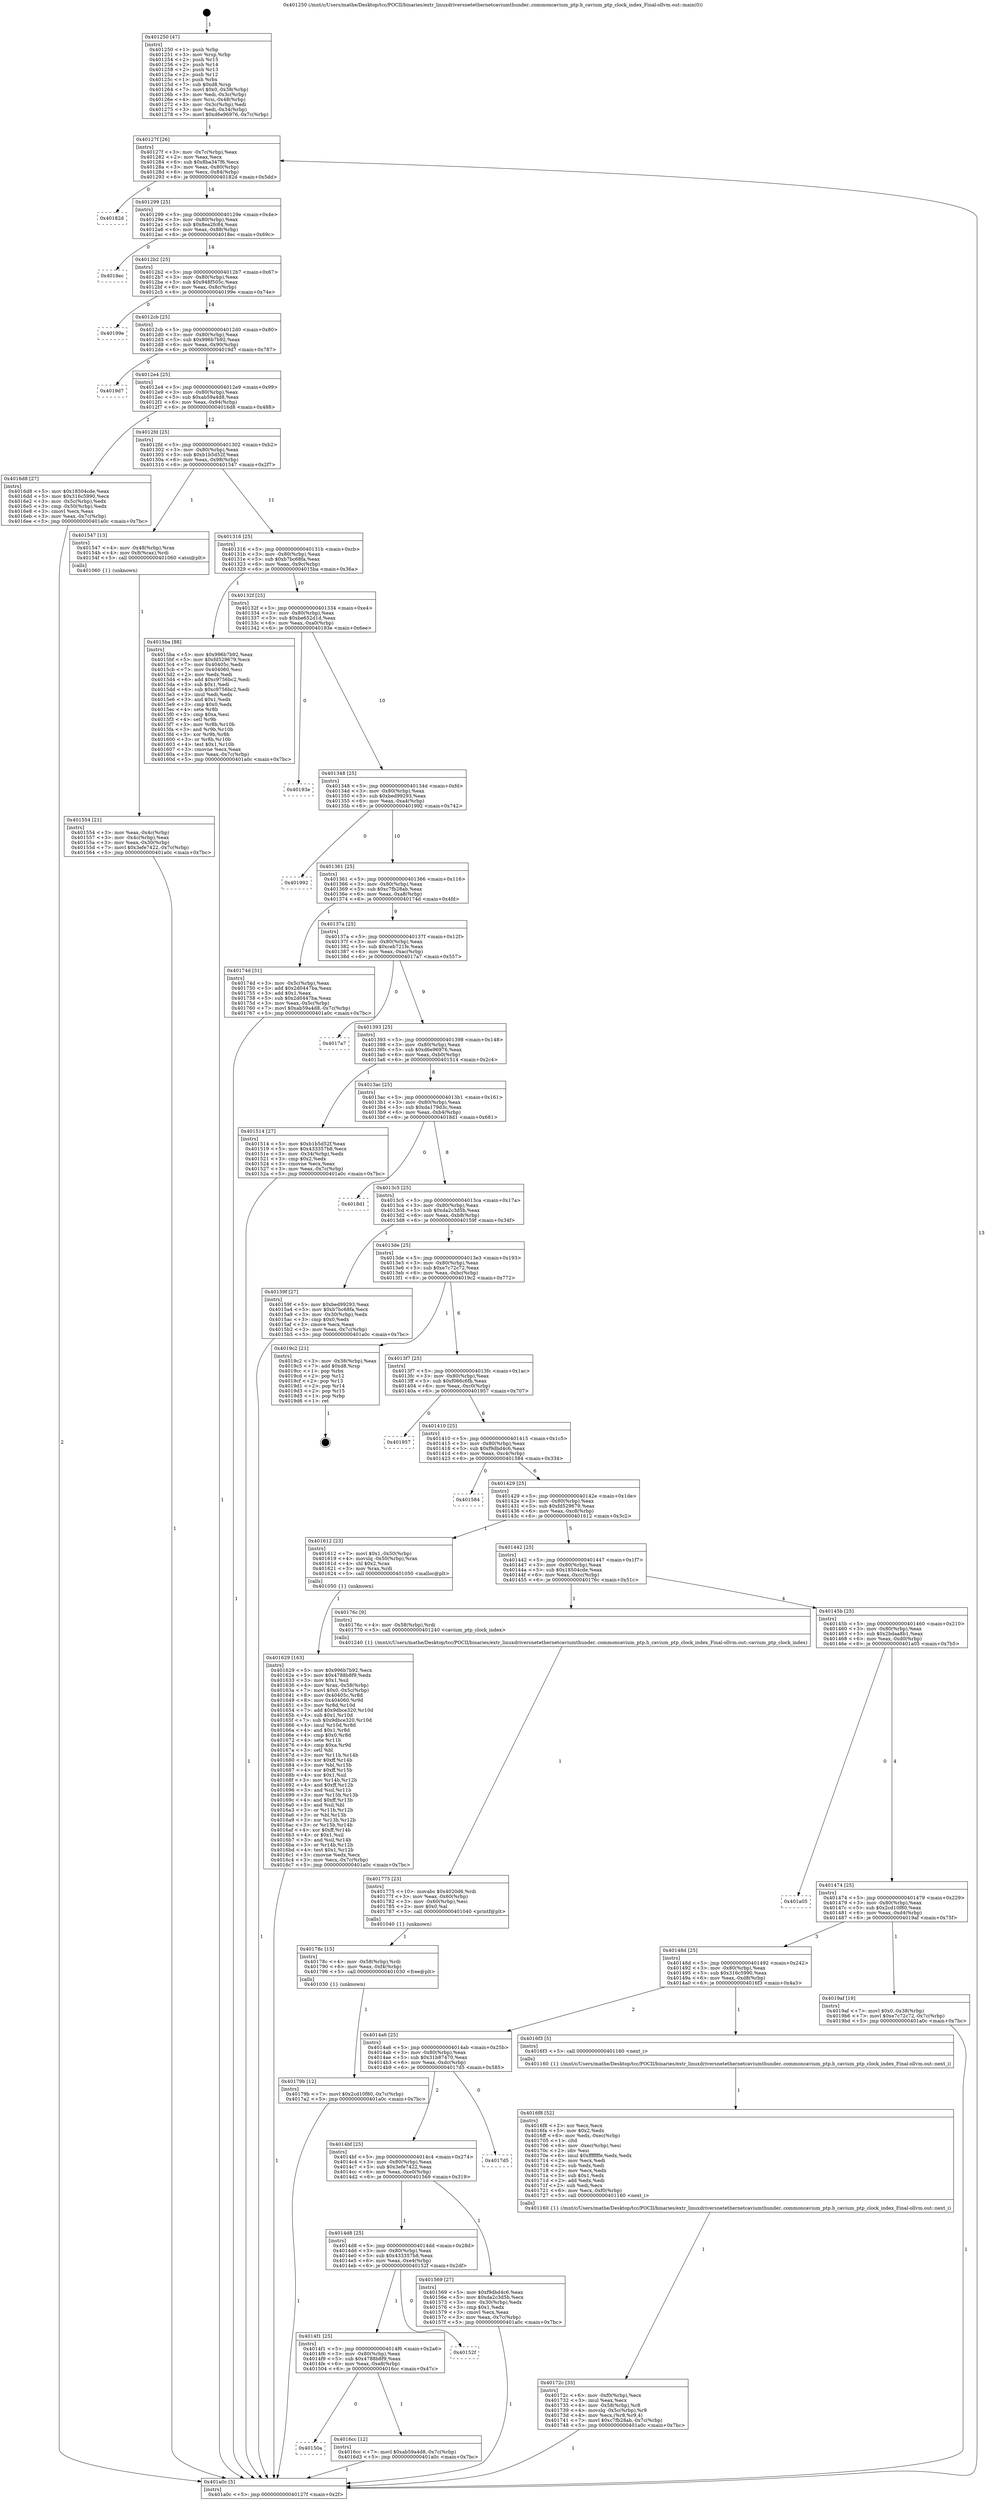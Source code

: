 digraph "0x401250" {
  label = "0x401250 (/mnt/c/Users/mathe/Desktop/tcc/POCII/binaries/extr_linuxdriversnetethernetcaviumthunder..commoncavium_ptp.h_cavium_ptp_clock_index_Final-ollvm.out::main(0))"
  labelloc = "t"
  node[shape=record]

  Entry [label="",width=0.3,height=0.3,shape=circle,fillcolor=black,style=filled]
  "0x40127f" [label="{
     0x40127f [26]\l
     | [instrs]\l
     &nbsp;&nbsp;0x40127f \<+3\>: mov -0x7c(%rbp),%eax\l
     &nbsp;&nbsp;0x401282 \<+2\>: mov %eax,%ecx\l
     &nbsp;&nbsp;0x401284 \<+6\>: sub $0x8ba347f6,%ecx\l
     &nbsp;&nbsp;0x40128a \<+3\>: mov %eax,-0x80(%rbp)\l
     &nbsp;&nbsp;0x40128d \<+6\>: mov %ecx,-0x84(%rbp)\l
     &nbsp;&nbsp;0x401293 \<+6\>: je 000000000040182d \<main+0x5dd\>\l
  }"]
  "0x40182d" [label="{
     0x40182d\l
  }", style=dashed]
  "0x401299" [label="{
     0x401299 [25]\l
     | [instrs]\l
     &nbsp;&nbsp;0x401299 \<+5\>: jmp 000000000040129e \<main+0x4e\>\l
     &nbsp;&nbsp;0x40129e \<+3\>: mov -0x80(%rbp),%eax\l
     &nbsp;&nbsp;0x4012a1 \<+5\>: sub $0x8ea2fc84,%eax\l
     &nbsp;&nbsp;0x4012a6 \<+6\>: mov %eax,-0x88(%rbp)\l
     &nbsp;&nbsp;0x4012ac \<+6\>: je 00000000004018ec \<main+0x69c\>\l
  }"]
  Exit [label="",width=0.3,height=0.3,shape=circle,fillcolor=black,style=filled,peripheries=2]
  "0x4018ec" [label="{
     0x4018ec\l
  }", style=dashed]
  "0x4012b2" [label="{
     0x4012b2 [25]\l
     | [instrs]\l
     &nbsp;&nbsp;0x4012b2 \<+5\>: jmp 00000000004012b7 \<main+0x67\>\l
     &nbsp;&nbsp;0x4012b7 \<+3\>: mov -0x80(%rbp),%eax\l
     &nbsp;&nbsp;0x4012ba \<+5\>: sub $0x948f505c,%eax\l
     &nbsp;&nbsp;0x4012bf \<+6\>: mov %eax,-0x8c(%rbp)\l
     &nbsp;&nbsp;0x4012c5 \<+6\>: je 000000000040199e \<main+0x74e\>\l
  }"]
  "0x40179b" [label="{
     0x40179b [12]\l
     | [instrs]\l
     &nbsp;&nbsp;0x40179b \<+7\>: movl $0x2cd10f80,-0x7c(%rbp)\l
     &nbsp;&nbsp;0x4017a2 \<+5\>: jmp 0000000000401a0c \<main+0x7bc\>\l
  }"]
  "0x40199e" [label="{
     0x40199e\l
  }", style=dashed]
  "0x4012cb" [label="{
     0x4012cb [25]\l
     | [instrs]\l
     &nbsp;&nbsp;0x4012cb \<+5\>: jmp 00000000004012d0 \<main+0x80\>\l
     &nbsp;&nbsp;0x4012d0 \<+3\>: mov -0x80(%rbp),%eax\l
     &nbsp;&nbsp;0x4012d3 \<+5\>: sub $0x996b7b92,%eax\l
     &nbsp;&nbsp;0x4012d8 \<+6\>: mov %eax,-0x90(%rbp)\l
     &nbsp;&nbsp;0x4012de \<+6\>: je 00000000004019d7 \<main+0x787\>\l
  }"]
  "0x40178c" [label="{
     0x40178c [15]\l
     | [instrs]\l
     &nbsp;&nbsp;0x40178c \<+4\>: mov -0x58(%rbp),%rdi\l
     &nbsp;&nbsp;0x401790 \<+6\>: mov %eax,-0xf4(%rbp)\l
     &nbsp;&nbsp;0x401796 \<+5\>: call 0000000000401030 \<free@plt\>\l
     | [calls]\l
     &nbsp;&nbsp;0x401030 \{1\} (unknown)\l
  }"]
  "0x4019d7" [label="{
     0x4019d7\l
  }", style=dashed]
  "0x4012e4" [label="{
     0x4012e4 [25]\l
     | [instrs]\l
     &nbsp;&nbsp;0x4012e4 \<+5\>: jmp 00000000004012e9 \<main+0x99\>\l
     &nbsp;&nbsp;0x4012e9 \<+3\>: mov -0x80(%rbp),%eax\l
     &nbsp;&nbsp;0x4012ec \<+5\>: sub $0xab59a4d8,%eax\l
     &nbsp;&nbsp;0x4012f1 \<+6\>: mov %eax,-0x94(%rbp)\l
     &nbsp;&nbsp;0x4012f7 \<+6\>: je 00000000004016d8 \<main+0x488\>\l
  }"]
  "0x401775" [label="{
     0x401775 [23]\l
     | [instrs]\l
     &nbsp;&nbsp;0x401775 \<+10\>: movabs $0x4020d6,%rdi\l
     &nbsp;&nbsp;0x40177f \<+3\>: mov %eax,-0x60(%rbp)\l
     &nbsp;&nbsp;0x401782 \<+3\>: mov -0x60(%rbp),%esi\l
     &nbsp;&nbsp;0x401785 \<+2\>: mov $0x0,%al\l
     &nbsp;&nbsp;0x401787 \<+5\>: call 0000000000401040 \<printf@plt\>\l
     | [calls]\l
     &nbsp;&nbsp;0x401040 \{1\} (unknown)\l
  }"]
  "0x4016d8" [label="{
     0x4016d8 [27]\l
     | [instrs]\l
     &nbsp;&nbsp;0x4016d8 \<+5\>: mov $0x18504cde,%eax\l
     &nbsp;&nbsp;0x4016dd \<+5\>: mov $0x316c5990,%ecx\l
     &nbsp;&nbsp;0x4016e2 \<+3\>: mov -0x5c(%rbp),%edx\l
     &nbsp;&nbsp;0x4016e5 \<+3\>: cmp -0x50(%rbp),%edx\l
     &nbsp;&nbsp;0x4016e8 \<+3\>: cmovl %ecx,%eax\l
     &nbsp;&nbsp;0x4016eb \<+3\>: mov %eax,-0x7c(%rbp)\l
     &nbsp;&nbsp;0x4016ee \<+5\>: jmp 0000000000401a0c \<main+0x7bc\>\l
  }"]
  "0x4012fd" [label="{
     0x4012fd [25]\l
     | [instrs]\l
     &nbsp;&nbsp;0x4012fd \<+5\>: jmp 0000000000401302 \<main+0xb2\>\l
     &nbsp;&nbsp;0x401302 \<+3\>: mov -0x80(%rbp),%eax\l
     &nbsp;&nbsp;0x401305 \<+5\>: sub $0xb1b5d52f,%eax\l
     &nbsp;&nbsp;0x40130a \<+6\>: mov %eax,-0x98(%rbp)\l
     &nbsp;&nbsp;0x401310 \<+6\>: je 0000000000401547 \<main+0x2f7\>\l
  }"]
  "0x40172c" [label="{
     0x40172c [33]\l
     | [instrs]\l
     &nbsp;&nbsp;0x40172c \<+6\>: mov -0xf0(%rbp),%ecx\l
     &nbsp;&nbsp;0x401732 \<+3\>: imul %eax,%ecx\l
     &nbsp;&nbsp;0x401735 \<+4\>: mov -0x58(%rbp),%r8\l
     &nbsp;&nbsp;0x401739 \<+4\>: movslq -0x5c(%rbp),%r9\l
     &nbsp;&nbsp;0x40173d \<+4\>: mov %ecx,(%r8,%r9,4)\l
     &nbsp;&nbsp;0x401741 \<+7\>: movl $0xc7fb28ab,-0x7c(%rbp)\l
     &nbsp;&nbsp;0x401748 \<+5\>: jmp 0000000000401a0c \<main+0x7bc\>\l
  }"]
  "0x401547" [label="{
     0x401547 [13]\l
     | [instrs]\l
     &nbsp;&nbsp;0x401547 \<+4\>: mov -0x48(%rbp),%rax\l
     &nbsp;&nbsp;0x40154b \<+4\>: mov 0x8(%rax),%rdi\l
     &nbsp;&nbsp;0x40154f \<+5\>: call 0000000000401060 \<atoi@plt\>\l
     | [calls]\l
     &nbsp;&nbsp;0x401060 \{1\} (unknown)\l
  }"]
  "0x401316" [label="{
     0x401316 [25]\l
     | [instrs]\l
     &nbsp;&nbsp;0x401316 \<+5\>: jmp 000000000040131b \<main+0xcb\>\l
     &nbsp;&nbsp;0x40131b \<+3\>: mov -0x80(%rbp),%eax\l
     &nbsp;&nbsp;0x40131e \<+5\>: sub $0xb7bc68fa,%eax\l
     &nbsp;&nbsp;0x401323 \<+6\>: mov %eax,-0x9c(%rbp)\l
     &nbsp;&nbsp;0x401329 \<+6\>: je 00000000004015ba \<main+0x36a\>\l
  }"]
  "0x4016f8" [label="{
     0x4016f8 [52]\l
     | [instrs]\l
     &nbsp;&nbsp;0x4016f8 \<+2\>: xor %ecx,%ecx\l
     &nbsp;&nbsp;0x4016fa \<+5\>: mov $0x2,%edx\l
     &nbsp;&nbsp;0x4016ff \<+6\>: mov %edx,-0xec(%rbp)\l
     &nbsp;&nbsp;0x401705 \<+1\>: cltd\l
     &nbsp;&nbsp;0x401706 \<+6\>: mov -0xec(%rbp),%esi\l
     &nbsp;&nbsp;0x40170c \<+2\>: idiv %esi\l
     &nbsp;&nbsp;0x40170e \<+6\>: imul $0xfffffffe,%edx,%edx\l
     &nbsp;&nbsp;0x401714 \<+2\>: mov %ecx,%edi\l
     &nbsp;&nbsp;0x401716 \<+2\>: sub %edx,%edi\l
     &nbsp;&nbsp;0x401718 \<+2\>: mov %ecx,%edx\l
     &nbsp;&nbsp;0x40171a \<+3\>: sub $0x1,%edx\l
     &nbsp;&nbsp;0x40171d \<+2\>: add %edx,%edi\l
     &nbsp;&nbsp;0x40171f \<+2\>: sub %edi,%ecx\l
     &nbsp;&nbsp;0x401721 \<+6\>: mov %ecx,-0xf0(%rbp)\l
     &nbsp;&nbsp;0x401727 \<+5\>: call 0000000000401160 \<next_i\>\l
     | [calls]\l
     &nbsp;&nbsp;0x401160 \{1\} (/mnt/c/Users/mathe/Desktop/tcc/POCII/binaries/extr_linuxdriversnetethernetcaviumthunder..commoncavium_ptp.h_cavium_ptp_clock_index_Final-ollvm.out::next_i)\l
  }"]
  "0x4015ba" [label="{
     0x4015ba [88]\l
     | [instrs]\l
     &nbsp;&nbsp;0x4015ba \<+5\>: mov $0x996b7b92,%eax\l
     &nbsp;&nbsp;0x4015bf \<+5\>: mov $0xfd529679,%ecx\l
     &nbsp;&nbsp;0x4015c4 \<+7\>: mov 0x40405c,%edx\l
     &nbsp;&nbsp;0x4015cb \<+7\>: mov 0x404060,%esi\l
     &nbsp;&nbsp;0x4015d2 \<+2\>: mov %edx,%edi\l
     &nbsp;&nbsp;0x4015d4 \<+6\>: add $0xc9756bc2,%edi\l
     &nbsp;&nbsp;0x4015da \<+3\>: sub $0x1,%edi\l
     &nbsp;&nbsp;0x4015dd \<+6\>: sub $0xc9756bc2,%edi\l
     &nbsp;&nbsp;0x4015e3 \<+3\>: imul %edi,%edx\l
     &nbsp;&nbsp;0x4015e6 \<+3\>: and $0x1,%edx\l
     &nbsp;&nbsp;0x4015e9 \<+3\>: cmp $0x0,%edx\l
     &nbsp;&nbsp;0x4015ec \<+4\>: sete %r8b\l
     &nbsp;&nbsp;0x4015f0 \<+3\>: cmp $0xa,%esi\l
     &nbsp;&nbsp;0x4015f3 \<+4\>: setl %r9b\l
     &nbsp;&nbsp;0x4015f7 \<+3\>: mov %r8b,%r10b\l
     &nbsp;&nbsp;0x4015fa \<+3\>: and %r9b,%r10b\l
     &nbsp;&nbsp;0x4015fd \<+3\>: xor %r9b,%r8b\l
     &nbsp;&nbsp;0x401600 \<+3\>: or %r8b,%r10b\l
     &nbsp;&nbsp;0x401603 \<+4\>: test $0x1,%r10b\l
     &nbsp;&nbsp;0x401607 \<+3\>: cmovne %ecx,%eax\l
     &nbsp;&nbsp;0x40160a \<+3\>: mov %eax,-0x7c(%rbp)\l
     &nbsp;&nbsp;0x40160d \<+5\>: jmp 0000000000401a0c \<main+0x7bc\>\l
  }"]
  "0x40132f" [label="{
     0x40132f [25]\l
     | [instrs]\l
     &nbsp;&nbsp;0x40132f \<+5\>: jmp 0000000000401334 \<main+0xe4\>\l
     &nbsp;&nbsp;0x401334 \<+3\>: mov -0x80(%rbp),%eax\l
     &nbsp;&nbsp;0x401337 \<+5\>: sub $0xbe652d1d,%eax\l
     &nbsp;&nbsp;0x40133c \<+6\>: mov %eax,-0xa0(%rbp)\l
     &nbsp;&nbsp;0x401342 \<+6\>: je 000000000040193e \<main+0x6ee\>\l
  }"]
  "0x40150a" [label="{
     0x40150a\l
  }", style=dashed]
  "0x40193e" [label="{
     0x40193e\l
  }", style=dashed]
  "0x401348" [label="{
     0x401348 [25]\l
     | [instrs]\l
     &nbsp;&nbsp;0x401348 \<+5\>: jmp 000000000040134d \<main+0xfd\>\l
     &nbsp;&nbsp;0x40134d \<+3\>: mov -0x80(%rbp),%eax\l
     &nbsp;&nbsp;0x401350 \<+5\>: sub $0xbed99293,%eax\l
     &nbsp;&nbsp;0x401355 \<+6\>: mov %eax,-0xa4(%rbp)\l
     &nbsp;&nbsp;0x40135b \<+6\>: je 0000000000401992 \<main+0x742\>\l
  }"]
  "0x4016cc" [label="{
     0x4016cc [12]\l
     | [instrs]\l
     &nbsp;&nbsp;0x4016cc \<+7\>: movl $0xab59a4d8,-0x7c(%rbp)\l
     &nbsp;&nbsp;0x4016d3 \<+5\>: jmp 0000000000401a0c \<main+0x7bc\>\l
  }"]
  "0x401992" [label="{
     0x401992\l
  }", style=dashed]
  "0x401361" [label="{
     0x401361 [25]\l
     | [instrs]\l
     &nbsp;&nbsp;0x401361 \<+5\>: jmp 0000000000401366 \<main+0x116\>\l
     &nbsp;&nbsp;0x401366 \<+3\>: mov -0x80(%rbp),%eax\l
     &nbsp;&nbsp;0x401369 \<+5\>: sub $0xc7fb28ab,%eax\l
     &nbsp;&nbsp;0x40136e \<+6\>: mov %eax,-0xa8(%rbp)\l
     &nbsp;&nbsp;0x401374 \<+6\>: je 000000000040174d \<main+0x4fd\>\l
  }"]
  "0x4014f1" [label="{
     0x4014f1 [25]\l
     | [instrs]\l
     &nbsp;&nbsp;0x4014f1 \<+5\>: jmp 00000000004014f6 \<main+0x2a6\>\l
     &nbsp;&nbsp;0x4014f6 \<+3\>: mov -0x80(%rbp),%eax\l
     &nbsp;&nbsp;0x4014f9 \<+5\>: sub $0x4788b8f9,%eax\l
     &nbsp;&nbsp;0x4014fe \<+6\>: mov %eax,-0xe8(%rbp)\l
     &nbsp;&nbsp;0x401504 \<+6\>: je 00000000004016cc \<main+0x47c\>\l
  }"]
  "0x40174d" [label="{
     0x40174d [31]\l
     | [instrs]\l
     &nbsp;&nbsp;0x40174d \<+3\>: mov -0x5c(%rbp),%eax\l
     &nbsp;&nbsp;0x401750 \<+5\>: add $0x2d0447ba,%eax\l
     &nbsp;&nbsp;0x401755 \<+3\>: add $0x1,%eax\l
     &nbsp;&nbsp;0x401758 \<+5\>: sub $0x2d0447ba,%eax\l
     &nbsp;&nbsp;0x40175d \<+3\>: mov %eax,-0x5c(%rbp)\l
     &nbsp;&nbsp;0x401760 \<+7\>: movl $0xab59a4d8,-0x7c(%rbp)\l
     &nbsp;&nbsp;0x401767 \<+5\>: jmp 0000000000401a0c \<main+0x7bc\>\l
  }"]
  "0x40137a" [label="{
     0x40137a [25]\l
     | [instrs]\l
     &nbsp;&nbsp;0x40137a \<+5\>: jmp 000000000040137f \<main+0x12f\>\l
     &nbsp;&nbsp;0x40137f \<+3\>: mov -0x80(%rbp),%eax\l
     &nbsp;&nbsp;0x401382 \<+5\>: sub $0xceb721fe,%eax\l
     &nbsp;&nbsp;0x401387 \<+6\>: mov %eax,-0xac(%rbp)\l
     &nbsp;&nbsp;0x40138d \<+6\>: je 00000000004017a7 \<main+0x557\>\l
  }"]
  "0x40152f" [label="{
     0x40152f\l
  }", style=dashed]
  "0x4017a7" [label="{
     0x4017a7\l
  }", style=dashed]
  "0x401393" [label="{
     0x401393 [25]\l
     | [instrs]\l
     &nbsp;&nbsp;0x401393 \<+5\>: jmp 0000000000401398 \<main+0x148\>\l
     &nbsp;&nbsp;0x401398 \<+3\>: mov -0x80(%rbp),%eax\l
     &nbsp;&nbsp;0x40139b \<+5\>: sub $0xd6e96976,%eax\l
     &nbsp;&nbsp;0x4013a0 \<+6\>: mov %eax,-0xb0(%rbp)\l
     &nbsp;&nbsp;0x4013a6 \<+6\>: je 0000000000401514 \<main+0x2c4\>\l
  }"]
  "0x401629" [label="{
     0x401629 [163]\l
     | [instrs]\l
     &nbsp;&nbsp;0x401629 \<+5\>: mov $0x996b7b92,%ecx\l
     &nbsp;&nbsp;0x40162e \<+5\>: mov $0x4788b8f9,%edx\l
     &nbsp;&nbsp;0x401633 \<+3\>: mov $0x1,%sil\l
     &nbsp;&nbsp;0x401636 \<+4\>: mov %rax,-0x58(%rbp)\l
     &nbsp;&nbsp;0x40163a \<+7\>: movl $0x0,-0x5c(%rbp)\l
     &nbsp;&nbsp;0x401641 \<+8\>: mov 0x40405c,%r8d\l
     &nbsp;&nbsp;0x401649 \<+8\>: mov 0x404060,%r9d\l
     &nbsp;&nbsp;0x401651 \<+3\>: mov %r8d,%r10d\l
     &nbsp;&nbsp;0x401654 \<+7\>: add $0x9dbce320,%r10d\l
     &nbsp;&nbsp;0x40165b \<+4\>: sub $0x1,%r10d\l
     &nbsp;&nbsp;0x40165f \<+7\>: sub $0x9dbce320,%r10d\l
     &nbsp;&nbsp;0x401666 \<+4\>: imul %r10d,%r8d\l
     &nbsp;&nbsp;0x40166a \<+4\>: and $0x1,%r8d\l
     &nbsp;&nbsp;0x40166e \<+4\>: cmp $0x0,%r8d\l
     &nbsp;&nbsp;0x401672 \<+4\>: sete %r11b\l
     &nbsp;&nbsp;0x401676 \<+4\>: cmp $0xa,%r9d\l
     &nbsp;&nbsp;0x40167a \<+3\>: setl %bl\l
     &nbsp;&nbsp;0x40167d \<+3\>: mov %r11b,%r14b\l
     &nbsp;&nbsp;0x401680 \<+4\>: xor $0xff,%r14b\l
     &nbsp;&nbsp;0x401684 \<+3\>: mov %bl,%r15b\l
     &nbsp;&nbsp;0x401687 \<+4\>: xor $0xff,%r15b\l
     &nbsp;&nbsp;0x40168b \<+4\>: xor $0x1,%sil\l
     &nbsp;&nbsp;0x40168f \<+3\>: mov %r14b,%r12b\l
     &nbsp;&nbsp;0x401692 \<+4\>: and $0xff,%r12b\l
     &nbsp;&nbsp;0x401696 \<+3\>: and %sil,%r11b\l
     &nbsp;&nbsp;0x401699 \<+3\>: mov %r15b,%r13b\l
     &nbsp;&nbsp;0x40169c \<+4\>: and $0xff,%r13b\l
     &nbsp;&nbsp;0x4016a0 \<+3\>: and %sil,%bl\l
     &nbsp;&nbsp;0x4016a3 \<+3\>: or %r11b,%r12b\l
     &nbsp;&nbsp;0x4016a6 \<+3\>: or %bl,%r13b\l
     &nbsp;&nbsp;0x4016a9 \<+3\>: xor %r13b,%r12b\l
     &nbsp;&nbsp;0x4016ac \<+3\>: or %r15b,%r14b\l
     &nbsp;&nbsp;0x4016af \<+4\>: xor $0xff,%r14b\l
     &nbsp;&nbsp;0x4016b3 \<+4\>: or $0x1,%sil\l
     &nbsp;&nbsp;0x4016b7 \<+3\>: and %sil,%r14b\l
     &nbsp;&nbsp;0x4016ba \<+3\>: or %r14b,%r12b\l
     &nbsp;&nbsp;0x4016bd \<+4\>: test $0x1,%r12b\l
     &nbsp;&nbsp;0x4016c1 \<+3\>: cmovne %edx,%ecx\l
     &nbsp;&nbsp;0x4016c4 \<+3\>: mov %ecx,-0x7c(%rbp)\l
     &nbsp;&nbsp;0x4016c7 \<+5\>: jmp 0000000000401a0c \<main+0x7bc\>\l
  }"]
  "0x401514" [label="{
     0x401514 [27]\l
     | [instrs]\l
     &nbsp;&nbsp;0x401514 \<+5\>: mov $0xb1b5d52f,%eax\l
     &nbsp;&nbsp;0x401519 \<+5\>: mov $0x433357b8,%ecx\l
     &nbsp;&nbsp;0x40151e \<+3\>: mov -0x34(%rbp),%edx\l
     &nbsp;&nbsp;0x401521 \<+3\>: cmp $0x2,%edx\l
     &nbsp;&nbsp;0x401524 \<+3\>: cmovne %ecx,%eax\l
     &nbsp;&nbsp;0x401527 \<+3\>: mov %eax,-0x7c(%rbp)\l
     &nbsp;&nbsp;0x40152a \<+5\>: jmp 0000000000401a0c \<main+0x7bc\>\l
  }"]
  "0x4013ac" [label="{
     0x4013ac [25]\l
     | [instrs]\l
     &nbsp;&nbsp;0x4013ac \<+5\>: jmp 00000000004013b1 \<main+0x161\>\l
     &nbsp;&nbsp;0x4013b1 \<+3\>: mov -0x80(%rbp),%eax\l
     &nbsp;&nbsp;0x4013b4 \<+5\>: sub $0xda179d3c,%eax\l
     &nbsp;&nbsp;0x4013b9 \<+6\>: mov %eax,-0xb4(%rbp)\l
     &nbsp;&nbsp;0x4013bf \<+6\>: je 00000000004018d1 \<main+0x681\>\l
  }"]
  "0x401a0c" [label="{
     0x401a0c [5]\l
     | [instrs]\l
     &nbsp;&nbsp;0x401a0c \<+5\>: jmp 000000000040127f \<main+0x2f\>\l
  }"]
  "0x401250" [label="{
     0x401250 [47]\l
     | [instrs]\l
     &nbsp;&nbsp;0x401250 \<+1\>: push %rbp\l
     &nbsp;&nbsp;0x401251 \<+3\>: mov %rsp,%rbp\l
     &nbsp;&nbsp;0x401254 \<+2\>: push %r15\l
     &nbsp;&nbsp;0x401256 \<+2\>: push %r14\l
     &nbsp;&nbsp;0x401258 \<+2\>: push %r13\l
     &nbsp;&nbsp;0x40125a \<+2\>: push %r12\l
     &nbsp;&nbsp;0x40125c \<+1\>: push %rbx\l
     &nbsp;&nbsp;0x40125d \<+7\>: sub $0xd8,%rsp\l
     &nbsp;&nbsp;0x401264 \<+7\>: movl $0x0,-0x38(%rbp)\l
     &nbsp;&nbsp;0x40126b \<+3\>: mov %edi,-0x3c(%rbp)\l
     &nbsp;&nbsp;0x40126e \<+4\>: mov %rsi,-0x48(%rbp)\l
     &nbsp;&nbsp;0x401272 \<+3\>: mov -0x3c(%rbp),%edi\l
     &nbsp;&nbsp;0x401275 \<+3\>: mov %edi,-0x34(%rbp)\l
     &nbsp;&nbsp;0x401278 \<+7\>: movl $0xd6e96976,-0x7c(%rbp)\l
  }"]
  "0x401554" [label="{
     0x401554 [21]\l
     | [instrs]\l
     &nbsp;&nbsp;0x401554 \<+3\>: mov %eax,-0x4c(%rbp)\l
     &nbsp;&nbsp;0x401557 \<+3\>: mov -0x4c(%rbp),%eax\l
     &nbsp;&nbsp;0x40155a \<+3\>: mov %eax,-0x30(%rbp)\l
     &nbsp;&nbsp;0x40155d \<+7\>: movl $0x3efe7422,-0x7c(%rbp)\l
     &nbsp;&nbsp;0x401564 \<+5\>: jmp 0000000000401a0c \<main+0x7bc\>\l
  }"]
  "0x4014d8" [label="{
     0x4014d8 [25]\l
     | [instrs]\l
     &nbsp;&nbsp;0x4014d8 \<+5\>: jmp 00000000004014dd \<main+0x28d\>\l
     &nbsp;&nbsp;0x4014dd \<+3\>: mov -0x80(%rbp),%eax\l
     &nbsp;&nbsp;0x4014e0 \<+5\>: sub $0x433357b8,%eax\l
     &nbsp;&nbsp;0x4014e5 \<+6\>: mov %eax,-0xe4(%rbp)\l
     &nbsp;&nbsp;0x4014eb \<+6\>: je 000000000040152f \<main+0x2df\>\l
  }"]
  "0x4018d1" [label="{
     0x4018d1\l
  }", style=dashed]
  "0x4013c5" [label="{
     0x4013c5 [25]\l
     | [instrs]\l
     &nbsp;&nbsp;0x4013c5 \<+5\>: jmp 00000000004013ca \<main+0x17a\>\l
     &nbsp;&nbsp;0x4013ca \<+3\>: mov -0x80(%rbp),%eax\l
     &nbsp;&nbsp;0x4013cd \<+5\>: sub $0xda2c3d5b,%eax\l
     &nbsp;&nbsp;0x4013d2 \<+6\>: mov %eax,-0xb8(%rbp)\l
     &nbsp;&nbsp;0x4013d8 \<+6\>: je 000000000040159f \<main+0x34f\>\l
  }"]
  "0x401569" [label="{
     0x401569 [27]\l
     | [instrs]\l
     &nbsp;&nbsp;0x401569 \<+5\>: mov $0xf9dbd4c6,%eax\l
     &nbsp;&nbsp;0x40156e \<+5\>: mov $0xda2c3d5b,%ecx\l
     &nbsp;&nbsp;0x401573 \<+3\>: mov -0x30(%rbp),%edx\l
     &nbsp;&nbsp;0x401576 \<+3\>: cmp $0x1,%edx\l
     &nbsp;&nbsp;0x401579 \<+3\>: cmovl %ecx,%eax\l
     &nbsp;&nbsp;0x40157c \<+3\>: mov %eax,-0x7c(%rbp)\l
     &nbsp;&nbsp;0x40157f \<+5\>: jmp 0000000000401a0c \<main+0x7bc\>\l
  }"]
  "0x40159f" [label="{
     0x40159f [27]\l
     | [instrs]\l
     &nbsp;&nbsp;0x40159f \<+5\>: mov $0xbed99293,%eax\l
     &nbsp;&nbsp;0x4015a4 \<+5\>: mov $0xb7bc68fa,%ecx\l
     &nbsp;&nbsp;0x4015a9 \<+3\>: mov -0x30(%rbp),%edx\l
     &nbsp;&nbsp;0x4015ac \<+3\>: cmp $0x0,%edx\l
     &nbsp;&nbsp;0x4015af \<+3\>: cmove %ecx,%eax\l
     &nbsp;&nbsp;0x4015b2 \<+3\>: mov %eax,-0x7c(%rbp)\l
     &nbsp;&nbsp;0x4015b5 \<+5\>: jmp 0000000000401a0c \<main+0x7bc\>\l
  }"]
  "0x4013de" [label="{
     0x4013de [25]\l
     | [instrs]\l
     &nbsp;&nbsp;0x4013de \<+5\>: jmp 00000000004013e3 \<main+0x193\>\l
     &nbsp;&nbsp;0x4013e3 \<+3\>: mov -0x80(%rbp),%eax\l
     &nbsp;&nbsp;0x4013e6 \<+5\>: sub $0xe7c72c72,%eax\l
     &nbsp;&nbsp;0x4013eb \<+6\>: mov %eax,-0xbc(%rbp)\l
     &nbsp;&nbsp;0x4013f1 \<+6\>: je 00000000004019c2 \<main+0x772\>\l
  }"]
  "0x4014bf" [label="{
     0x4014bf [25]\l
     | [instrs]\l
     &nbsp;&nbsp;0x4014bf \<+5\>: jmp 00000000004014c4 \<main+0x274\>\l
     &nbsp;&nbsp;0x4014c4 \<+3\>: mov -0x80(%rbp),%eax\l
     &nbsp;&nbsp;0x4014c7 \<+5\>: sub $0x3efe7422,%eax\l
     &nbsp;&nbsp;0x4014cc \<+6\>: mov %eax,-0xe0(%rbp)\l
     &nbsp;&nbsp;0x4014d2 \<+6\>: je 0000000000401569 \<main+0x319\>\l
  }"]
  "0x4019c2" [label="{
     0x4019c2 [21]\l
     | [instrs]\l
     &nbsp;&nbsp;0x4019c2 \<+3\>: mov -0x38(%rbp),%eax\l
     &nbsp;&nbsp;0x4019c5 \<+7\>: add $0xd8,%rsp\l
     &nbsp;&nbsp;0x4019cc \<+1\>: pop %rbx\l
     &nbsp;&nbsp;0x4019cd \<+2\>: pop %r12\l
     &nbsp;&nbsp;0x4019cf \<+2\>: pop %r13\l
     &nbsp;&nbsp;0x4019d1 \<+2\>: pop %r14\l
     &nbsp;&nbsp;0x4019d3 \<+2\>: pop %r15\l
     &nbsp;&nbsp;0x4019d5 \<+1\>: pop %rbp\l
     &nbsp;&nbsp;0x4019d6 \<+1\>: ret\l
  }"]
  "0x4013f7" [label="{
     0x4013f7 [25]\l
     | [instrs]\l
     &nbsp;&nbsp;0x4013f7 \<+5\>: jmp 00000000004013fc \<main+0x1ac\>\l
     &nbsp;&nbsp;0x4013fc \<+3\>: mov -0x80(%rbp),%eax\l
     &nbsp;&nbsp;0x4013ff \<+5\>: sub $0xf066c6fb,%eax\l
     &nbsp;&nbsp;0x401404 \<+6\>: mov %eax,-0xc0(%rbp)\l
     &nbsp;&nbsp;0x40140a \<+6\>: je 0000000000401957 \<main+0x707\>\l
  }"]
  "0x4017d5" [label="{
     0x4017d5\l
  }", style=dashed]
  "0x401957" [label="{
     0x401957\l
  }", style=dashed]
  "0x401410" [label="{
     0x401410 [25]\l
     | [instrs]\l
     &nbsp;&nbsp;0x401410 \<+5\>: jmp 0000000000401415 \<main+0x1c5\>\l
     &nbsp;&nbsp;0x401415 \<+3\>: mov -0x80(%rbp),%eax\l
     &nbsp;&nbsp;0x401418 \<+5\>: sub $0xf9dbd4c6,%eax\l
     &nbsp;&nbsp;0x40141d \<+6\>: mov %eax,-0xc4(%rbp)\l
     &nbsp;&nbsp;0x401423 \<+6\>: je 0000000000401584 \<main+0x334\>\l
  }"]
  "0x4014a6" [label="{
     0x4014a6 [25]\l
     | [instrs]\l
     &nbsp;&nbsp;0x4014a6 \<+5\>: jmp 00000000004014ab \<main+0x25b\>\l
     &nbsp;&nbsp;0x4014ab \<+3\>: mov -0x80(%rbp),%eax\l
     &nbsp;&nbsp;0x4014ae \<+5\>: sub $0x31b87470,%eax\l
     &nbsp;&nbsp;0x4014b3 \<+6\>: mov %eax,-0xdc(%rbp)\l
     &nbsp;&nbsp;0x4014b9 \<+6\>: je 00000000004017d5 \<main+0x585\>\l
  }"]
  "0x401584" [label="{
     0x401584\l
  }", style=dashed]
  "0x401429" [label="{
     0x401429 [25]\l
     | [instrs]\l
     &nbsp;&nbsp;0x401429 \<+5\>: jmp 000000000040142e \<main+0x1de\>\l
     &nbsp;&nbsp;0x40142e \<+3\>: mov -0x80(%rbp),%eax\l
     &nbsp;&nbsp;0x401431 \<+5\>: sub $0xfd529679,%eax\l
     &nbsp;&nbsp;0x401436 \<+6\>: mov %eax,-0xc8(%rbp)\l
     &nbsp;&nbsp;0x40143c \<+6\>: je 0000000000401612 \<main+0x3c2\>\l
  }"]
  "0x4016f3" [label="{
     0x4016f3 [5]\l
     | [instrs]\l
     &nbsp;&nbsp;0x4016f3 \<+5\>: call 0000000000401160 \<next_i\>\l
     | [calls]\l
     &nbsp;&nbsp;0x401160 \{1\} (/mnt/c/Users/mathe/Desktop/tcc/POCII/binaries/extr_linuxdriversnetethernetcaviumthunder..commoncavium_ptp.h_cavium_ptp_clock_index_Final-ollvm.out::next_i)\l
  }"]
  "0x401612" [label="{
     0x401612 [23]\l
     | [instrs]\l
     &nbsp;&nbsp;0x401612 \<+7\>: movl $0x1,-0x50(%rbp)\l
     &nbsp;&nbsp;0x401619 \<+4\>: movslq -0x50(%rbp),%rax\l
     &nbsp;&nbsp;0x40161d \<+4\>: shl $0x2,%rax\l
     &nbsp;&nbsp;0x401621 \<+3\>: mov %rax,%rdi\l
     &nbsp;&nbsp;0x401624 \<+5\>: call 0000000000401050 \<malloc@plt\>\l
     | [calls]\l
     &nbsp;&nbsp;0x401050 \{1\} (unknown)\l
  }"]
  "0x401442" [label="{
     0x401442 [25]\l
     | [instrs]\l
     &nbsp;&nbsp;0x401442 \<+5\>: jmp 0000000000401447 \<main+0x1f7\>\l
     &nbsp;&nbsp;0x401447 \<+3\>: mov -0x80(%rbp),%eax\l
     &nbsp;&nbsp;0x40144a \<+5\>: sub $0x18504cde,%eax\l
     &nbsp;&nbsp;0x40144f \<+6\>: mov %eax,-0xcc(%rbp)\l
     &nbsp;&nbsp;0x401455 \<+6\>: je 000000000040176c \<main+0x51c\>\l
  }"]
  "0x40148d" [label="{
     0x40148d [25]\l
     | [instrs]\l
     &nbsp;&nbsp;0x40148d \<+5\>: jmp 0000000000401492 \<main+0x242\>\l
     &nbsp;&nbsp;0x401492 \<+3\>: mov -0x80(%rbp),%eax\l
     &nbsp;&nbsp;0x401495 \<+5\>: sub $0x316c5990,%eax\l
     &nbsp;&nbsp;0x40149a \<+6\>: mov %eax,-0xd8(%rbp)\l
     &nbsp;&nbsp;0x4014a0 \<+6\>: je 00000000004016f3 \<main+0x4a3\>\l
  }"]
  "0x40176c" [label="{
     0x40176c [9]\l
     | [instrs]\l
     &nbsp;&nbsp;0x40176c \<+4\>: mov -0x58(%rbp),%rdi\l
     &nbsp;&nbsp;0x401770 \<+5\>: call 0000000000401240 \<cavium_ptp_clock_index\>\l
     | [calls]\l
     &nbsp;&nbsp;0x401240 \{1\} (/mnt/c/Users/mathe/Desktop/tcc/POCII/binaries/extr_linuxdriversnetethernetcaviumthunder..commoncavium_ptp.h_cavium_ptp_clock_index_Final-ollvm.out::cavium_ptp_clock_index)\l
  }"]
  "0x40145b" [label="{
     0x40145b [25]\l
     | [instrs]\l
     &nbsp;&nbsp;0x40145b \<+5\>: jmp 0000000000401460 \<main+0x210\>\l
     &nbsp;&nbsp;0x401460 \<+3\>: mov -0x80(%rbp),%eax\l
     &nbsp;&nbsp;0x401463 \<+5\>: sub $0x2bdaa8b1,%eax\l
     &nbsp;&nbsp;0x401468 \<+6\>: mov %eax,-0xd0(%rbp)\l
     &nbsp;&nbsp;0x40146e \<+6\>: je 0000000000401a05 \<main+0x7b5\>\l
  }"]
  "0x4019af" [label="{
     0x4019af [19]\l
     | [instrs]\l
     &nbsp;&nbsp;0x4019af \<+7\>: movl $0x0,-0x38(%rbp)\l
     &nbsp;&nbsp;0x4019b6 \<+7\>: movl $0xe7c72c72,-0x7c(%rbp)\l
     &nbsp;&nbsp;0x4019bd \<+5\>: jmp 0000000000401a0c \<main+0x7bc\>\l
  }"]
  "0x401a05" [label="{
     0x401a05\l
  }", style=dashed]
  "0x401474" [label="{
     0x401474 [25]\l
     | [instrs]\l
     &nbsp;&nbsp;0x401474 \<+5\>: jmp 0000000000401479 \<main+0x229\>\l
     &nbsp;&nbsp;0x401479 \<+3\>: mov -0x80(%rbp),%eax\l
     &nbsp;&nbsp;0x40147c \<+5\>: sub $0x2cd10f80,%eax\l
     &nbsp;&nbsp;0x401481 \<+6\>: mov %eax,-0xd4(%rbp)\l
     &nbsp;&nbsp;0x401487 \<+6\>: je 00000000004019af \<main+0x75f\>\l
  }"]
  Entry -> "0x401250" [label=" 1"]
  "0x40127f" -> "0x40182d" [label=" 0"]
  "0x40127f" -> "0x401299" [label=" 14"]
  "0x4019c2" -> Exit [label=" 1"]
  "0x401299" -> "0x4018ec" [label=" 0"]
  "0x401299" -> "0x4012b2" [label=" 14"]
  "0x4019af" -> "0x401a0c" [label=" 1"]
  "0x4012b2" -> "0x40199e" [label=" 0"]
  "0x4012b2" -> "0x4012cb" [label=" 14"]
  "0x40179b" -> "0x401a0c" [label=" 1"]
  "0x4012cb" -> "0x4019d7" [label=" 0"]
  "0x4012cb" -> "0x4012e4" [label=" 14"]
  "0x40178c" -> "0x40179b" [label=" 1"]
  "0x4012e4" -> "0x4016d8" [label=" 2"]
  "0x4012e4" -> "0x4012fd" [label=" 12"]
  "0x401775" -> "0x40178c" [label=" 1"]
  "0x4012fd" -> "0x401547" [label=" 1"]
  "0x4012fd" -> "0x401316" [label=" 11"]
  "0x40176c" -> "0x401775" [label=" 1"]
  "0x401316" -> "0x4015ba" [label=" 1"]
  "0x401316" -> "0x40132f" [label=" 10"]
  "0x40174d" -> "0x401a0c" [label=" 1"]
  "0x40132f" -> "0x40193e" [label=" 0"]
  "0x40132f" -> "0x401348" [label=" 10"]
  "0x40172c" -> "0x401a0c" [label=" 1"]
  "0x401348" -> "0x401992" [label=" 0"]
  "0x401348" -> "0x401361" [label=" 10"]
  "0x4016f8" -> "0x40172c" [label=" 1"]
  "0x401361" -> "0x40174d" [label=" 1"]
  "0x401361" -> "0x40137a" [label=" 9"]
  "0x4016d8" -> "0x401a0c" [label=" 2"]
  "0x40137a" -> "0x4017a7" [label=" 0"]
  "0x40137a" -> "0x401393" [label=" 9"]
  "0x4016cc" -> "0x401a0c" [label=" 1"]
  "0x401393" -> "0x401514" [label=" 1"]
  "0x401393" -> "0x4013ac" [label=" 8"]
  "0x401514" -> "0x401a0c" [label=" 1"]
  "0x401250" -> "0x40127f" [label=" 1"]
  "0x401a0c" -> "0x40127f" [label=" 13"]
  "0x401547" -> "0x401554" [label=" 1"]
  "0x401554" -> "0x401a0c" [label=" 1"]
  "0x4014f1" -> "0x4016cc" [label=" 1"]
  "0x4013ac" -> "0x4018d1" [label=" 0"]
  "0x4013ac" -> "0x4013c5" [label=" 8"]
  "0x4016f3" -> "0x4016f8" [label=" 1"]
  "0x4013c5" -> "0x40159f" [label=" 1"]
  "0x4013c5" -> "0x4013de" [label=" 7"]
  "0x4014d8" -> "0x4014f1" [label=" 1"]
  "0x4013de" -> "0x4019c2" [label=" 1"]
  "0x4013de" -> "0x4013f7" [label=" 6"]
  "0x4014f1" -> "0x40150a" [label=" 0"]
  "0x4013f7" -> "0x401957" [label=" 0"]
  "0x4013f7" -> "0x401410" [label=" 6"]
  "0x401629" -> "0x401a0c" [label=" 1"]
  "0x401410" -> "0x401584" [label=" 0"]
  "0x401410" -> "0x401429" [label=" 6"]
  "0x4015ba" -> "0x401a0c" [label=" 1"]
  "0x401429" -> "0x401612" [label=" 1"]
  "0x401429" -> "0x401442" [label=" 5"]
  "0x40159f" -> "0x401a0c" [label=" 1"]
  "0x401442" -> "0x40176c" [label=" 1"]
  "0x401442" -> "0x40145b" [label=" 4"]
  "0x4014bf" -> "0x4014d8" [label=" 1"]
  "0x40145b" -> "0x401a05" [label=" 0"]
  "0x40145b" -> "0x401474" [label=" 4"]
  "0x4014bf" -> "0x401569" [label=" 1"]
  "0x401474" -> "0x4019af" [label=" 1"]
  "0x401474" -> "0x40148d" [label=" 3"]
  "0x401569" -> "0x401a0c" [label=" 1"]
  "0x40148d" -> "0x4016f3" [label=" 1"]
  "0x40148d" -> "0x4014a6" [label=" 2"]
  "0x401612" -> "0x401629" [label=" 1"]
  "0x4014a6" -> "0x4017d5" [label=" 0"]
  "0x4014a6" -> "0x4014bf" [label=" 2"]
  "0x4014d8" -> "0x40152f" [label=" 0"]
}
